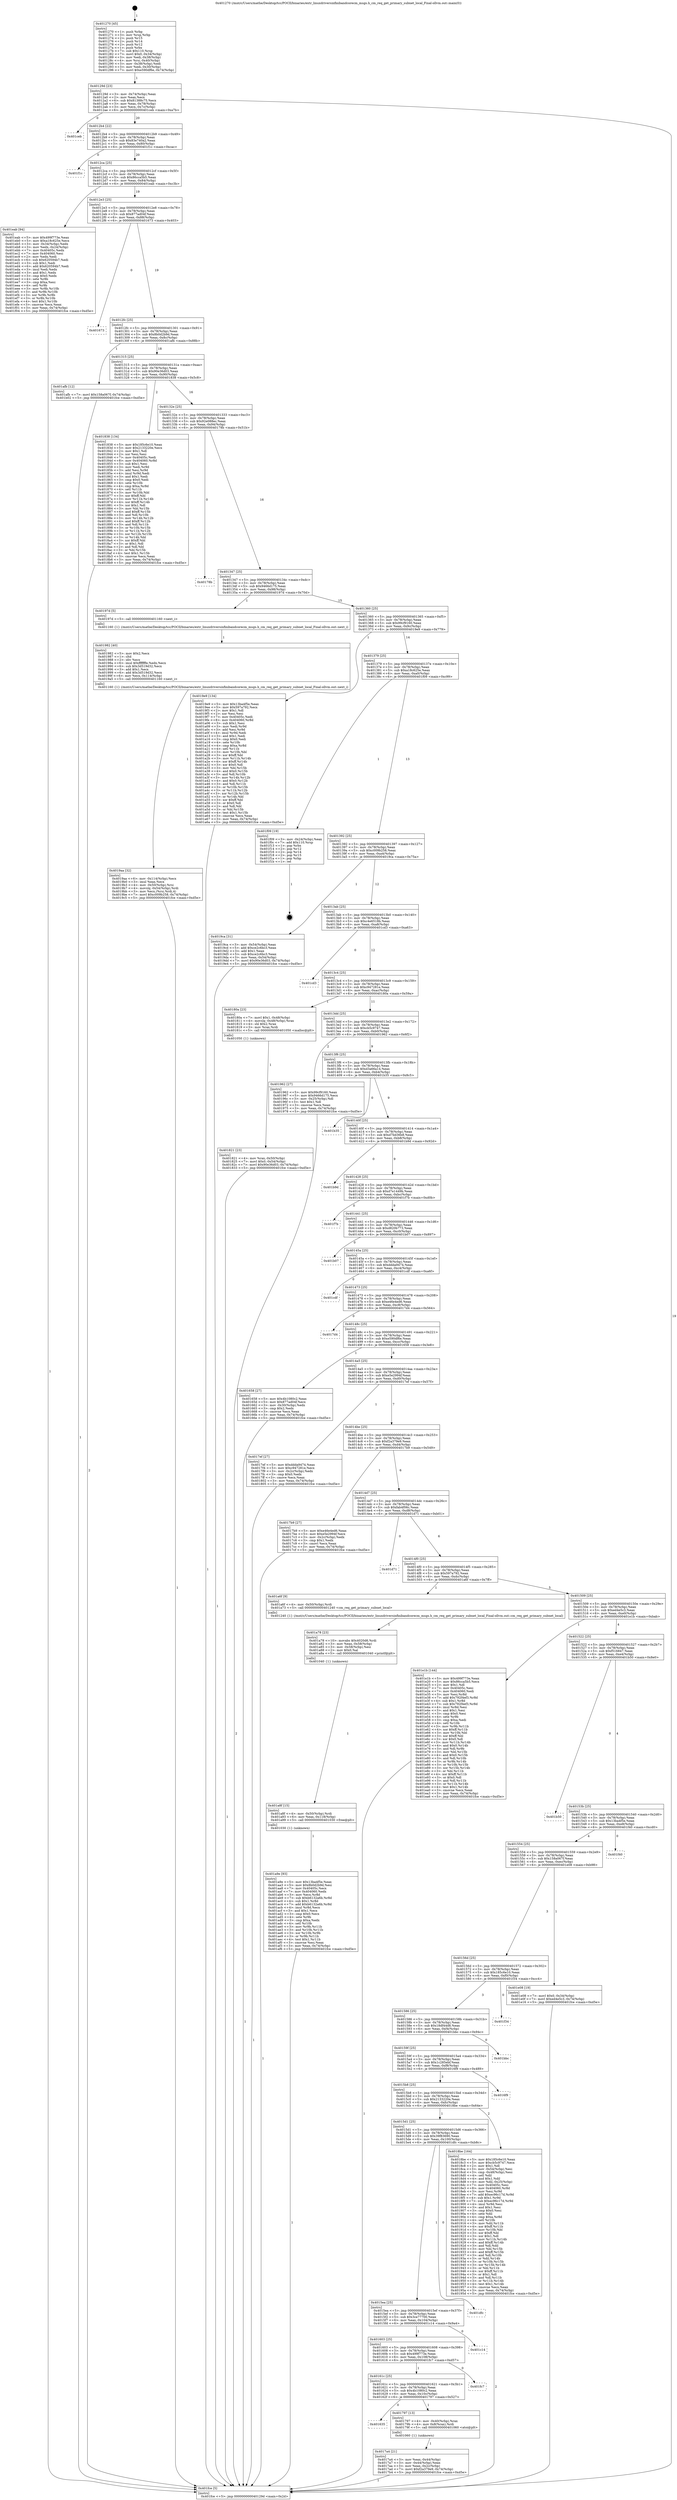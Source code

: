 digraph "0x401270" {
  label = "0x401270 (/mnt/c/Users/mathe/Desktop/tcc/POCII/binaries/extr_linuxdriversinfinibandcorecm_msgs.h_cm_req_get_primary_subnet_local_Final-ollvm.out::main(0))"
  labelloc = "t"
  node[shape=record]

  Entry [label="",width=0.3,height=0.3,shape=circle,fillcolor=black,style=filled]
  "0x40129d" [label="{
     0x40129d [23]\l
     | [instrs]\l
     &nbsp;&nbsp;0x40129d \<+3\>: mov -0x74(%rbp),%eax\l
     &nbsp;&nbsp;0x4012a0 \<+2\>: mov %eax,%ecx\l
     &nbsp;&nbsp;0x4012a2 \<+6\>: sub $0x81388c75,%ecx\l
     &nbsp;&nbsp;0x4012a8 \<+3\>: mov %eax,-0x78(%rbp)\l
     &nbsp;&nbsp;0x4012ab \<+3\>: mov %ecx,-0x7c(%rbp)\l
     &nbsp;&nbsp;0x4012ae \<+6\>: je 0000000000401ceb \<main+0xa7b\>\l
  }"]
  "0x401ceb" [label="{
     0x401ceb\l
  }", style=dashed]
  "0x4012b4" [label="{
     0x4012b4 [22]\l
     | [instrs]\l
     &nbsp;&nbsp;0x4012b4 \<+5\>: jmp 00000000004012b9 \<main+0x49\>\l
     &nbsp;&nbsp;0x4012b9 \<+3\>: mov -0x78(%rbp),%eax\l
     &nbsp;&nbsp;0x4012bc \<+5\>: sub $0x83e740a2,%eax\l
     &nbsp;&nbsp;0x4012c1 \<+3\>: mov %eax,-0x80(%rbp)\l
     &nbsp;&nbsp;0x4012c4 \<+6\>: je 0000000000401f1c \<main+0xcac\>\l
  }"]
  Exit [label="",width=0.3,height=0.3,shape=circle,fillcolor=black,style=filled,peripheries=2]
  "0x401f1c" [label="{
     0x401f1c\l
  }", style=dashed]
  "0x4012ca" [label="{
     0x4012ca [25]\l
     | [instrs]\l
     &nbsp;&nbsp;0x4012ca \<+5\>: jmp 00000000004012cf \<main+0x5f\>\l
     &nbsp;&nbsp;0x4012cf \<+3\>: mov -0x78(%rbp),%eax\l
     &nbsp;&nbsp;0x4012d2 \<+5\>: sub $0x86cca5b5,%eax\l
     &nbsp;&nbsp;0x4012d7 \<+6\>: mov %eax,-0x84(%rbp)\l
     &nbsp;&nbsp;0x4012dd \<+6\>: je 0000000000401eab \<main+0xc3b\>\l
  }"]
  "0x401a9e" [label="{
     0x401a9e [93]\l
     | [instrs]\l
     &nbsp;&nbsp;0x401a9e \<+5\>: mov $0x13ba4f5e,%eax\l
     &nbsp;&nbsp;0x401aa3 \<+5\>: mov $0x8b0d2b9d,%esi\l
     &nbsp;&nbsp;0x401aa8 \<+7\>: mov 0x40405c,%ecx\l
     &nbsp;&nbsp;0x401aaf \<+7\>: mov 0x404060,%edx\l
     &nbsp;&nbsp;0x401ab6 \<+3\>: mov %ecx,%r8d\l
     &nbsp;&nbsp;0x401ab9 \<+7\>: sub $0xb6132a6b,%r8d\l
     &nbsp;&nbsp;0x401ac0 \<+4\>: sub $0x1,%r8d\l
     &nbsp;&nbsp;0x401ac4 \<+7\>: add $0xb6132a6b,%r8d\l
     &nbsp;&nbsp;0x401acb \<+4\>: imul %r8d,%ecx\l
     &nbsp;&nbsp;0x401acf \<+3\>: and $0x1,%ecx\l
     &nbsp;&nbsp;0x401ad2 \<+3\>: cmp $0x0,%ecx\l
     &nbsp;&nbsp;0x401ad5 \<+4\>: sete %r9b\l
     &nbsp;&nbsp;0x401ad9 \<+3\>: cmp $0xa,%edx\l
     &nbsp;&nbsp;0x401adc \<+4\>: setl %r10b\l
     &nbsp;&nbsp;0x401ae0 \<+3\>: mov %r9b,%r11b\l
     &nbsp;&nbsp;0x401ae3 \<+3\>: and %r10b,%r11b\l
     &nbsp;&nbsp;0x401ae6 \<+3\>: xor %r10b,%r9b\l
     &nbsp;&nbsp;0x401ae9 \<+3\>: or %r9b,%r11b\l
     &nbsp;&nbsp;0x401aec \<+4\>: test $0x1,%r11b\l
     &nbsp;&nbsp;0x401af0 \<+3\>: cmovne %esi,%eax\l
     &nbsp;&nbsp;0x401af3 \<+3\>: mov %eax,-0x74(%rbp)\l
     &nbsp;&nbsp;0x401af6 \<+5\>: jmp 0000000000401fce \<main+0xd5e\>\l
  }"]
  "0x401eab" [label="{
     0x401eab [94]\l
     | [instrs]\l
     &nbsp;&nbsp;0x401eab \<+5\>: mov $0x499f773e,%eax\l
     &nbsp;&nbsp;0x401eb0 \<+5\>: mov $0xa18c625e,%ecx\l
     &nbsp;&nbsp;0x401eb5 \<+3\>: mov -0x34(%rbp),%edx\l
     &nbsp;&nbsp;0x401eb8 \<+3\>: mov %edx,-0x24(%rbp)\l
     &nbsp;&nbsp;0x401ebb \<+7\>: mov 0x40405c,%edx\l
     &nbsp;&nbsp;0x401ec2 \<+7\>: mov 0x404060,%esi\l
     &nbsp;&nbsp;0x401ec9 \<+2\>: mov %edx,%edi\l
     &nbsp;&nbsp;0x401ecb \<+6\>: sub $0x620594b7,%edi\l
     &nbsp;&nbsp;0x401ed1 \<+3\>: sub $0x1,%edi\l
     &nbsp;&nbsp;0x401ed4 \<+6\>: add $0x620594b7,%edi\l
     &nbsp;&nbsp;0x401eda \<+3\>: imul %edi,%edx\l
     &nbsp;&nbsp;0x401edd \<+3\>: and $0x1,%edx\l
     &nbsp;&nbsp;0x401ee0 \<+3\>: cmp $0x0,%edx\l
     &nbsp;&nbsp;0x401ee3 \<+4\>: sete %r8b\l
     &nbsp;&nbsp;0x401ee7 \<+3\>: cmp $0xa,%esi\l
     &nbsp;&nbsp;0x401eea \<+4\>: setl %r9b\l
     &nbsp;&nbsp;0x401eee \<+3\>: mov %r8b,%r10b\l
     &nbsp;&nbsp;0x401ef1 \<+3\>: and %r9b,%r10b\l
     &nbsp;&nbsp;0x401ef4 \<+3\>: xor %r9b,%r8b\l
     &nbsp;&nbsp;0x401ef7 \<+3\>: or %r8b,%r10b\l
     &nbsp;&nbsp;0x401efa \<+4\>: test $0x1,%r10b\l
     &nbsp;&nbsp;0x401efe \<+3\>: cmovne %ecx,%eax\l
     &nbsp;&nbsp;0x401f01 \<+3\>: mov %eax,-0x74(%rbp)\l
     &nbsp;&nbsp;0x401f04 \<+5\>: jmp 0000000000401fce \<main+0xd5e\>\l
  }"]
  "0x4012e3" [label="{
     0x4012e3 [25]\l
     | [instrs]\l
     &nbsp;&nbsp;0x4012e3 \<+5\>: jmp 00000000004012e8 \<main+0x78\>\l
     &nbsp;&nbsp;0x4012e8 \<+3\>: mov -0x78(%rbp),%eax\l
     &nbsp;&nbsp;0x4012eb \<+5\>: sub $0x877ad04f,%eax\l
     &nbsp;&nbsp;0x4012f0 \<+6\>: mov %eax,-0x88(%rbp)\l
     &nbsp;&nbsp;0x4012f6 \<+6\>: je 0000000000401673 \<main+0x403\>\l
  }"]
  "0x401a8f" [label="{
     0x401a8f [15]\l
     | [instrs]\l
     &nbsp;&nbsp;0x401a8f \<+4\>: mov -0x50(%rbp),%rdi\l
     &nbsp;&nbsp;0x401a93 \<+6\>: mov %eax,-0x118(%rbp)\l
     &nbsp;&nbsp;0x401a99 \<+5\>: call 0000000000401030 \<free@plt\>\l
     | [calls]\l
     &nbsp;&nbsp;0x401030 \{1\} (unknown)\l
  }"]
  "0x401673" [label="{
     0x401673\l
  }", style=dashed]
  "0x4012fc" [label="{
     0x4012fc [25]\l
     | [instrs]\l
     &nbsp;&nbsp;0x4012fc \<+5\>: jmp 0000000000401301 \<main+0x91\>\l
     &nbsp;&nbsp;0x401301 \<+3\>: mov -0x78(%rbp),%eax\l
     &nbsp;&nbsp;0x401304 \<+5\>: sub $0x8b0d2b9d,%eax\l
     &nbsp;&nbsp;0x401309 \<+6\>: mov %eax,-0x8c(%rbp)\l
     &nbsp;&nbsp;0x40130f \<+6\>: je 0000000000401afb \<main+0x88b\>\l
  }"]
  "0x401a78" [label="{
     0x401a78 [23]\l
     | [instrs]\l
     &nbsp;&nbsp;0x401a78 \<+10\>: movabs $0x4020d6,%rdi\l
     &nbsp;&nbsp;0x401a82 \<+3\>: mov %eax,-0x58(%rbp)\l
     &nbsp;&nbsp;0x401a85 \<+3\>: mov -0x58(%rbp),%esi\l
     &nbsp;&nbsp;0x401a88 \<+2\>: mov $0x0,%al\l
     &nbsp;&nbsp;0x401a8a \<+5\>: call 0000000000401040 \<printf@plt\>\l
     | [calls]\l
     &nbsp;&nbsp;0x401040 \{1\} (unknown)\l
  }"]
  "0x401afb" [label="{
     0x401afb [12]\l
     | [instrs]\l
     &nbsp;&nbsp;0x401afb \<+7\>: movl $0x158a067f,-0x74(%rbp)\l
     &nbsp;&nbsp;0x401b02 \<+5\>: jmp 0000000000401fce \<main+0xd5e\>\l
  }"]
  "0x401315" [label="{
     0x401315 [25]\l
     | [instrs]\l
     &nbsp;&nbsp;0x401315 \<+5\>: jmp 000000000040131a \<main+0xaa\>\l
     &nbsp;&nbsp;0x40131a \<+3\>: mov -0x78(%rbp),%eax\l
     &nbsp;&nbsp;0x40131d \<+5\>: sub $0x90e36d03,%eax\l
     &nbsp;&nbsp;0x401322 \<+6\>: mov %eax,-0x90(%rbp)\l
     &nbsp;&nbsp;0x401328 \<+6\>: je 0000000000401838 \<main+0x5c8\>\l
  }"]
  "0x4019aa" [label="{
     0x4019aa [32]\l
     | [instrs]\l
     &nbsp;&nbsp;0x4019aa \<+6\>: mov -0x114(%rbp),%ecx\l
     &nbsp;&nbsp;0x4019b0 \<+3\>: imul %eax,%ecx\l
     &nbsp;&nbsp;0x4019b3 \<+4\>: mov -0x50(%rbp),%rsi\l
     &nbsp;&nbsp;0x4019b7 \<+4\>: movslq -0x54(%rbp),%rdi\l
     &nbsp;&nbsp;0x4019bb \<+3\>: mov %ecx,(%rsi,%rdi,4)\l
     &nbsp;&nbsp;0x4019be \<+7\>: movl $0xc009b258,-0x74(%rbp)\l
     &nbsp;&nbsp;0x4019c5 \<+5\>: jmp 0000000000401fce \<main+0xd5e\>\l
  }"]
  "0x401838" [label="{
     0x401838 [134]\l
     | [instrs]\l
     &nbsp;&nbsp;0x401838 \<+5\>: mov $0x185c6e10,%eax\l
     &nbsp;&nbsp;0x40183d \<+5\>: mov $0x2133220e,%ecx\l
     &nbsp;&nbsp;0x401842 \<+2\>: mov $0x1,%dl\l
     &nbsp;&nbsp;0x401844 \<+2\>: xor %esi,%esi\l
     &nbsp;&nbsp;0x401846 \<+7\>: mov 0x40405c,%edi\l
     &nbsp;&nbsp;0x40184d \<+8\>: mov 0x404060,%r8d\l
     &nbsp;&nbsp;0x401855 \<+3\>: sub $0x1,%esi\l
     &nbsp;&nbsp;0x401858 \<+3\>: mov %edi,%r9d\l
     &nbsp;&nbsp;0x40185b \<+3\>: add %esi,%r9d\l
     &nbsp;&nbsp;0x40185e \<+4\>: imul %r9d,%edi\l
     &nbsp;&nbsp;0x401862 \<+3\>: and $0x1,%edi\l
     &nbsp;&nbsp;0x401865 \<+3\>: cmp $0x0,%edi\l
     &nbsp;&nbsp;0x401868 \<+4\>: sete %r10b\l
     &nbsp;&nbsp;0x40186c \<+4\>: cmp $0xa,%r8d\l
     &nbsp;&nbsp;0x401870 \<+4\>: setl %r11b\l
     &nbsp;&nbsp;0x401874 \<+3\>: mov %r10b,%bl\l
     &nbsp;&nbsp;0x401877 \<+3\>: xor $0xff,%bl\l
     &nbsp;&nbsp;0x40187a \<+3\>: mov %r11b,%r14b\l
     &nbsp;&nbsp;0x40187d \<+4\>: xor $0xff,%r14b\l
     &nbsp;&nbsp;0x401881 \<+3\>: xor $0x1,%dl\l
     &nbsp;&nbsp;0x401884 \<+3\>: mov %bl,%r15b\l
     &nbsp;&nbsp;0x401887 \<+4\>: and $0xff,%r15b\l
     &nbsp;&nbsp;0x40188b \<+3\>: and %dl,%r10b\l
     &nbsp;&nbsp;0x40188e \<+3\>: mov %r14b,%r12b\l
     &nbsp;&nbsp;0x401891 \<+4\>: and $0xff,%r12b\l
     &nbsp;&nbsp;0x401895 \<+3\>: and %dl,%r11b\l
     &nbsp;&nbsp;0x401898 \<+3\>: or %r10b,%r15b\l
     &nbsp;&nbsp;0x40189b \<+3\>: or %r11b,%r12b\l
     &nbsp;&nbsp;0x40189e \<+3\>: xor %r12b,%r15b\l
     &nbsp;&nbsp;0x4018a1 \<+3\>: or %r14b,%bl\l
     &nbsp;&nbsp;0x4018a4 \<+3\>: xor $0xff,%bl\l
     &nbsp;&nbsp;0x4018a7 \<+3\>: or $0x1,%dl\l
     &nbsp;&nbsp;0x4018aa \<+2\>: and %dl,%bl\l
     &nbsp;&nbsp;0x4018ac \<+3\>: or %bl,%r15b\l
     &nbsp;&nbsp;0x4018af \<+4\>: test $0x1,%r15b\l
     &nbsp;&nbsp;0x4018b3 \<+3\>: cmovne %ecx,%eax\l
     &nbsp;&nbsp;0x4018b6 \<+3\>: mov %eax,-0x74(%rbp)\l
     &nbsp;&nbsp;0x4018b9 \<+5\>: jmp 0000000000401fce \<main+0xd5e\>\l
  }"]
  "0x40132e" [label="{
     0x40132e [25]\l
     | [instrs]\l
     &nbsp;&nbsp;0x40132e \<+5\>: jmp 0000000000401333 \<main+0xc3\>\l
     &nbsp;&nbsp;0x401333 \<+3\>: mov -0x78(%rbp),%eax\l
     &nbsp;&nbsp;0x401336 \<+5\>: sub $0x92e088ec,%eax\l
     &nbsp;&nbsp;0x40133b \<+6\>: mov %eax,-0x94(%rbp)\l
     &nbsp;&nbsp;0x401341 \<+6\>: je 000000000040178b \<main+0x51b\>\l
  }"]
  "0x401982" [label="{
     0x401982 [40]\l
     | [instrs]\l
     &nbsp;&nbsp;0x401982 \<+5\>: mov $0x2,%ecx\l
     &nbsp;&nbsp;0x401987 \<+1\>: cltd\l
     &nbsp;&nbsp;0x401988 \<+2\>: idiv %ecx\l
     &nbsp;&nbsp;0x40198a \<+6\>: imul $0xfffffffe,%edx,%ecx\l
     &nbsp;&nbsp;0x401990 \<+6\>: sub $0x3d519d32,%ecx\l
     &nbsp;&nbsp;0x401996 \<+3\>: add $0x1,%ecx\l
     &nbsp;&nbsp;0x401999 \<+6\>: add $0x3d519d32,%ecx\l
     &nbsp;&nbsp;0x40199f \<+6\>: mov %ecx,-0x114(%rbp)\l
     &nbsp;&nbsp;0x4019a5 \<+5\>: call 0000000000401160 \<next_i\>\l
     | [calls]\l
     &nbsp;&nbsp;0x401160 \{1\} (/mnt/c/Users/mathe/Desktop/tcc/POCII/binaries/extr_linuxdriversinfinibandcorecm_msgs.h_cm_req_get_primary_subnet_local_Final-ollvm.out::next_i)\l
  }"]
  "0x40178b" [label="{
     0x40178b\l
  }", style=dashed]
  "0x401347" [label="{
     0x401347 [25]\l
     | [instrs]\l
     &nbsp;&nbsp;0x401347 \<+5\>: jmp 000000000040134c \<main+0xdc\>\l
     &nbsp;&nbsp;0x40134c \<+3\>: mov -0x78(%rbp),%eax\l
     &nbsp;&nbsp;0x40134f \<+5\>: sub $0x9466d175,%eax\l
     &nbsp;&nbsp;0x401354 \<+6\>: mov %eax,-0x98(%rbp)\l
     &nbsp;&nbsp;0x40135a \<+6\>: je 000000000040197d \<main+0x70d\>\l
  }"]
  "0x401821" [label="{
     0x401821 [23]\l
     | [instrs]\l
     &nbsp;&nbsp;0x401821 \<+4\>: mov %rax,-0x50(%rbp)\l
     &nbsp;&nbsp;0x401825 \<+7\>: movl $0x0,-0x54(%rbp)\l
     &nbsp;&nbsp;0x40182c \<+7\>: movl $0x90e36d03,-0x74(%rbp)\l
     &nbsp;&nbsp;0x401833 \<+5\>: jmp 0000000000401fce \<main+0xd5e\>\l
  }"]
  "0x40197d" [label="{
     0x40197d [5]\l
     | [instrs]\l
     &nbsp;&nbsp;0x40197d \<+5\>: call 0000000000401160 \<next_i\>\l
     | [calls]\l
     &nbsp;&nbsp;0x401160 \{1\} (/mnt/c/Users/mathe/Desktop/tcc/POCII/binaries/extr_linuxdriversinfinibandcorecm_msgs.h_cm_req_get_primary_subnet_local_Final-ollvm.out::next_i)\l
  }"]
  "0x401360" [label="{
     0x401360 [25]\l
     | [instrs]\l
     &nbsp;&nbsp;0x401360 \<+5\>: jmp 0000000000401365 \<main+0xf5\>\l
     &nbsp;&nbsp;0x401365 \<+3\>: mov -0x78(%rbp),%eax\l
     &nbsp;&nbsp;0x401368 \<+5\>: sub $0x99cf9160,%eax\l
     &nbsp;&nbsp;0x40136d \<+6\>: mov %eax,-0x9c(%rbp)\l
     &nbsp;&nbsp;0x401373 \<+6\>: je 00000000004019e9 \<main+0x779\>\l
  }"]
  "0x4017a4" [label="{
     0x4017a4 [21]\l
     | [instrs]\l
     &nbsp;&nbsp;0x4017a4 \<+3\>: mov %eax,-0x44(%rbp)\l
     &nbsp;&nbsp;0x4017a7 \<+3\>: mov -0x44(%rbp),%eax\l
     &nbsp;&nbsp;0x4017aa \<+3\>: mov %eax,-0x2c(%rbp)\l
     &nbsp;&nbsp;0x4017ad \<+7\>: movl $0xf2a379e9,-0x74(%rbp)\l
     &nbsp;&nbsp;0x4017b4 \<+5\>: jmp 0000000000401fce \<main+0xd5e\>\l
  }"]
  "0x4019e9" [label="{
     0x4019e9 [134]\l
     | [instrs]\l
     &nbsp;&nbsp;0x4019e9 \<+5\>: mov $0x13ba4f5e,%eax\l
     &nbsp;&nbsp;0x4019ee \<+5\>: mov $0x597a792,%ecx\l
     &nbsp;&nbsp;0x4019f3 \<+2\>: mov $0x1,%dl\l
     &nbsp;&nbsp;0x4019f5 \<+2\>: xor %esi,%esi\l
     &nbsp;&nbsp;0x4019f7 \<+7\>: mov 0x40405c,%edi\l
     &nbsp;&nbsp;0x4019fe \<+8\>: mov 0x404060,%r8d\l
     &nbsp;&nbsp;0x401a06 \<+3\>: sub $0x1,%esi\l
     &nbsp;&nbsp;0x401a09 \<+3\>: mov %edi,%r9d\l
     &nbsp;&nbsp;0x401a0c \<+3\>: add %esi,%r9d\l
     &nbsp;&nbsp;0x401a0f \<+4\>: imul %r9d,%edi\l
     &nbsp;&nbsp;0x401a13 \<+3\>: and $0x1,%edi\l
     &nbsp;&nbsp;0x401a16 \<+3\>: cmp $0x0,%edi\l
     &nbsp;&nbsp;0x401a19 \<+4\>: sete %r10b\l
     &nbsp;&nbsp;0x401a1d \<+4\>: cmp $0xa,%r8d\l
     &nbsp;&nbsp;0x401a21 \<+4\>: setl %r11b\l
     &nbsp;&nbsp;0x401a25 \<+3\>: mov %r10b,%bl\l
     &nbsp;&nbsp;0x401a28 \<+3\>: xor $0xff,%bl\l
     &nbsp;&nbsp;0x401a2b \<+3\>: mov %r11b,%r14b\l
     &nbsp;&nbsp;0x401a2e \<+4\>: xor $0xff,%r14b\l
     &nbsp;&nbsp;0x401a32 \<+3\>: xor $0x0,%dl\l
     &nbsp;&nbsp;0x401a35 \<+3\>: mov %bl,%r15b\l
     &nbsp;&nbsp;0x401a38 \<+4\>: and $0x0,%r15b\l
     &nbsp;&nbsp;0x401a3c \<+3\>: and %dl,%r10b\l
     &nbsp;&nbsp;0x401a3f \<+3\>: mov %r14b,%r12b\l
     &nbsp;&nbsp;0x401a42 \<+4\>: and $0x0,%r12b\l
     &nbsp;&nbsp;0x401a46 \<+3\>: and %dl,%r11b\l
     &nbsp;&nbsp;0x401a49 \<+3\>: or %r10b,%r15b\l
     &nbsp;&nbsp;0x401a4c \<+3\>: or %r11b,%r12b\l
     &nbsp;&nbsp;0x401a4f \<+3\>: xor %r12b,%r15b\l
     &nbsp;&nbsp;0x401a52 \<+3\>: or %r14b,%bl\l
     &nbsp;&nbsp;0x401a55 \<+3\>: xor $0xff,%bl\l
     &nbsp;&nbsp;0x401a58 \<+3\>: or $0x0,%dl\l
     &nbsp;&nbsp;0x401a5b \<+2\>: and %dl,%bl\l
     &nbsp;&nbsp;0x401a5d \<+3\>: or %bl,%r15b\l
     &nbsp;&nbsp;0x401a60 \<+4\>: test $0x1,%r15b\l
     &nbsp;&nbsp;0x401a64 \<+3\>: cmovne %ecx,%eax\l
     &nbsp;&nbsp;0x401a67 \<+3\>: mov %eax,-0x74(%rbp)\l
     &nbsp;&nbsp;0x401a6a \<+5\>: jmp 0000000000401fce \<main+0xd5e\>\l
  }"]
  "0x401379" [label="{
     0x401379 [25]\l
     | [instrs]\l
     &nbsp;&nbsp;0x401379 \<+5\>: jmp 000000000040137e \<main+0x10e\>\l
     &nbsp;&nbsp;0x40137e \<+3\>: mov -0x78(%rbp),%eax\l
     &nbsp;&nbsp;0x401381 \<+5\>: sub $0xa18c625e,%eax\l
     &nbsp;&nbsp;0x401386 \<+6\>: mov %eax,-0xa0(%rbp)\l
     &nbsp;&nbsp;0x40138c \<+6\>: je 0000000000401f09 \<main+0xc99\>\l
  }"]
  "0x401635" [label="{
     0x401635\l
  }", style=dashed]
  "0x401f09" [label="{
     0x401f09 [19]\l
     | [instrs]\l
     &nbsp;&nbsp;0x401f09 \<+3\>: mov -0x24(%rbp),%eax\l
     &nbsp;&nbsp;0x401f0c \<+7\>: add $0x110,%rsp\l
     &nbsp;&nbsp;0x401f13 \<+1\>: pop %rbx\l
     &nbsp;&nbsp;0x401f14 \<+2\>: pop %r12\l
     &nbsp;&nbsp;0x401f16 \<+2\>: pop %r14\l
     &nbsp;&nbsp;0x401f18 \<+2\>: pop %r15\l
     &nbsp;&nbsp;0x401f1a \<+1\>: pop %rbp\l
     &nbsp;&nbsp;0x401f1b \<+1\>: ret\l
  }"]
  "0x401392" [label="{
     0x401392 [25]\l
     | [instrs]\l
     &nbsp;&nbsp;0x401392 \<+5\>: jmp 0000000000401397 \<main+0x127\>\l
     &nbsp;&nbsp;0x401397 \<+3\>: mov -0x78(%rbp),%eax\l
     &nbsp;&nbsp;0x40139a \<+5\>: sub $0xc009b258,%eax\l
     &nbsp;&nbsp;0x40139f \<+6\>: mov %eax,-0xa4(%rbp)\l
     &nbsp;&nbsp;0x4013a5 \<+6\>: je 00000000004019ca \<main+0x75a\>\l
  }"]
  "0x401797" [label="{
     0x401797 [13]\l
     | [instrs]\l
     &nbsp;&nbsp;0x401797 \<+4\>: mov -0x40(%rbp),%rax\l
     &nbsp;&nbsp;0x40179b \<+4\>: mov 0x8(%rax),%rdi\l
     &nbsp;&nbsp;0x40179f \<+5\>: call 0000000000401060 \<atoi@plt\>\l
     | [calls]\l
     &nbsp;&nbsp;0x401060 \{1\} (unknown)\l
  }"]
  "0x4019ca" [label="{
     0x4019ca [31]\l
     | [instrs]\l
     &nbsp;&nbsp;0x4019ca \<+3\>: mov -0x54(%rbp),%eax\l
     &nbsp;&nbsp;0x4019cd \<+5\>: add $0xce2c6bc3,%eax\l
     &nbsp;&nbsp;0x4019d2 \<+3\>: add $0x1,%eax\l
     &nbsp;&nbsp;0x4019d5 \<+5\>: sub $0xce2c6bc3,%eax\l
     &nbsp;&nbsp;0x4019da \<+3\>: mov %eax,-0x54(%rbp)\l
     &nbsp;&nbsp;0x4019dd \<+7\>: movl $0x90e36d03,-0x74(%rbp)\l
     &nbsp;&nbsp;0x4019e4 \<+5\>: jmp 0000000000401fce \<main+0xd5e\>\l
  }"]
  "0x4013ab" [label="{
     0x4013ab [25]\l
     | [instrs]\l
     &nbsp;&nbsp;0x4013ab \<+5\>: jmp 00000000004013b0 \<main+0x140\>\l
     &nbsp;&nbsp;0x4013b0 \<+3\>: mov -0x78(%rbp),%eax\l
     &nbsp;&nbsp;0x4013b3 \<+5\>: sub $0xc4e6518b,%eax\l
     &nbsp;&nbsp;0x4013b8 \<+6\>: mov %eax,-0xa8(%rbp)\l
     &nbsp;&nbsp;0x4013be \<+6\>: je 0000000000401cd3 \<main+0xa63\>\l
  }"]
  "0x40161c" [label="{
     0x40161c [25]\l
     | [instrs]\l
     &nbsp;&nbsp;0x40161c \<+5\>: jmp 0000000000401621 \<main+0x3b1\>\l
     &nbsp;&nbsp;0x401621 \<+3\>: mov -0x78(%rbp),%eax\l
     &nbsp;&nbsp;0x401624 \<+5\>: sub $0x4b1080c2,%eax\l
     &nbsp;&nbsp;0x401629 \<+6\>: mov %eax,-0x10c(%rbp)\l
     &nbsp;&nbsp;0x40162f \<+6\>: je 0000000000401797 \<main+0x527\>\l
  }"]
  "0x401cd3" [label="{
     0x401cd3\l
  }", style=dashed]
  "0x4013c4" [label="{
     0x4013c4 [25]\l
     | [instrs]\l
     &nbsp;&nbsp;0x4013c4 \<+5\>: jmp 00000000004013c9 \<main+0x159\>\l
     &nbsp;&nbsp;0x4013c9 \<+3\>: mov -0x78(%rbp),%eax\l
     &nbsp;&nbsp;0x4013cc \<+5\>: sub $0xc947281e,%eax\l
     &nbsp;&nbsp;0x4013d1 \<+6\>: mov %eax,-0xac(%rbp)\l
     &nbsp;&nbsp;0x4013d7 \<+6\>: je 000000000040180a \<main+0x59a\>\l
  }"]
  "0x401fc7" [label="{
     0x401fc7\l
  }", style=dashed]
  "0x40180a" [label="{
     0x40180a [23]\l
     | [instrs]\l
     &nbsp;&nbsp;0x40180a \<+7\>: movl $0x1,-0x48(%rbp)\l
     &nbsp;&nbsp;0x401811 \<+4\>: movslq -0x48(%rbp),%rax\l
     &nbsp;&nbsp;0x401815 \<+4\>: shl $0x2,%rax\l
     &nbsp;&nbsp;0x401819 \<+3\>: mov %rax,%rdi\l
     &nbsp;&nbsp;0x40181c \<+5\>: call 0000000000401050 \<malloc@plt\>\l
     | [calls]\l
     &nbsp;&nbsp;0x401050 \{1\} (unknown)\l
  }"]
  "0x4013dd" [label="{
     0x4013dd [25]\l
     | [instrs]\l
     &nbsp;&nbsp;0x4013dd \<+5\>: jmp 00000000004013e2 \<main+0x172\>\l
     &nbsp;&nbsp;0x4013e2 \<+3\>: mov -0x78(%rbp),%eax\l
     &nbsp;&nbsp;0x4013e5 \<+5\>: sub $0xcb5c9747,%eax\l
     &nbsp;&nbsp;0x4013ea \<+6\>: mov %eax,-0xb0(%rbp)\l
     &nbsp;&nbsp;0x4013f0 \<+6\>: je 0000000000401962 \<main+0x6f2\>\l
  }"]
  "0x401603" [label="{
     0x401603 [25]\l
     | [instrs]\l
     &nbsp;&nbsp;0x401603 \<+5\>: jmp 0000000000401608 \<main+0x398\>\l
     &nbsp;&nbsp;0x401608 \<+3\>: mov -0x78(%rbp),%eax\l
     &nbsp;&nbsp;0x40160b \<+5\>: sub $0x499f773e,%eax\l
     &nbsp;&nbsp;0x401610 \<+6\>: mov %eax,-0x108(%rbp)\l
     &nbsp;&nbsp;0x401616 \<+6\>: je 0000000000401fc7 \<main+0xd57\>\l
  }"]
  "0x401962" [label="{
     0x401962 [27]\l
     | [instrs]\l
     &nbsp;&nbsp;0x401962 \<+5\>: mov $0x99cf9160,%eax\l
     &nbsp;&nbsp;0x401967 \<+5\>: mov $0x9466d175,%ecx\l
     &nbsp;&nbsp;0x40196c \<+3\>: mov -0x25(%rbp),%dl\l
     &nbsp;&nbsp;0x40196f \<+3\>: test $0x1,%dl\l
     &nbsp;&nbsp;0x401972 \<+3\>: cmovne %ecx,%eax\l
     &nbsp;&nbsp;0x401975 \<+3\>: mov %eax,-0x74(%rbp)\l
     &nbsp;&nbsp;0x401978 \<+5\>: jmp 0000000000401fce \<main+0xd5e\>\l
  }"]
  "0x4013f6" [label="{
     0x4013f6 [25]\l
     | [instrs]\l
     &nbsp;&nbsp;0x4013f6 \<+5\>: jmp 00000000004013fb \<main+0x18b\>\l
     &nbsp;&nbsp;0x4013fb \<+3\>: mov -0x78(%rbp),%eax\l
     &nbsp;&nbsp;0x4013fe \<+5\>: sub $0xd3a66a14,%eax\l
     &nbsp;&nbsp;0x401403 \<+6\>: mov %eax,-0xb4(%rbp)\l
     &nbsp;&nbsp;0x401409 \<+6\>: je 0000000000401b35 \<main+0x8c5\>\l
  }"]
  "0x401c14" [label="{
     0x401c14\l
  }", style=dashed]
  "0x401b35" [label="{
     0x401b35\l
  }", style=dashed]
  "0x40140f" [label="{
     0x40140f [25]\l
     | [instrs]\l
     &nbsp;&nbsp;0x40140f \<+5\>: jmp 0000000000401414 \<main+0x1a4\>\l
     &nbsp;&nbsp;0x401414 \<+3\>: mov -0x78(%rbp),%eax\l
     &nbsp;&nbsp;0x401417 \<+5\>: sub $0xd7bd36b8,%eax\l
     &nbsp;&nbsp;0x40141c \<+6\>: mov %eax,-0xb8(%rbp)\l
     &nbsp;&nbsp;0x401422 \<+6\>: je 0000000000401b9d \<main+0x92d\>\l
  }"]
  "0x4015ea" [label="{
     0x4015ea [25]\l
     | [instrs]\l
     &nbsp;&nbsp;0x4015ea \<+5\>: jmp 00000000004015ef \<main+0x37f\>\l
     &nbsp;&nbsp;0x4015ef \<+3\>: mov -0x78(%rbp),%eax\l
     &nbsp;&nbsp;0x4015f2 \<+5\>: sub $0x3ce77700,%eax\l
     &nbsp;&nbsp;0x4015f7 \<+6\>: mov %eax,-0x104(%rbp)\l
     &nbsp;&nbsp;0x4015fd \<+6\>: je 0000000000401c14 \<main+0x9a4\>\l
  }"]
  "0x401b9d" [label="{
     0x401b9d\l
  }", style=dashed]
  "0x401428" [label="{
     0x401428 [25]\l
     | [instrs]\l
     &nbsp;&nbsp;0x401428 \<+5\>: jmp 000000000040142d \<main+0x1bd\>\l
     &nbsp;&nbsp;0x40142d \<+3\>: mov -0x78(%rbp),%eax\l
     &nbsp;&nbsp;0x401430 \<+5\>: sub $0xd7e1449b,%eax\l
     &nbsp;&nbsp;0x401435 \<+6\>: mov %eax,-0xbc(%rbp)\l
     &nbsp;&nbsp;0x40143b \<+6\>: je 0000000000401f7b \<main+0xd0b\>\l
  }"]
  "0x401dfc" [label="{
     0x401dfc\l
  }", style=dashed]
  "0x401f7b" [label="{
     0x401f7b\l
  }", style=dashed]
  "0x401441" [label="{
     0x401441 [25]\l
     | [instrs]\l
     &nbsp;&nbsp;0x401441 \<+5\>: jmp 0000000000401446 \<main+0x1d6\>\l
     &nbsp;&nbsp;0x401446 \<+3\>: mov -0x78(%rbp),%eax\l
     &nbsp;&nbsp;0x401449 \<+5\>: sub $0xd820b773,%eax\l
     &nbsp;&nbsp;0x40144e \<+6\>: mov %eax,-0xc0(%rbp)\l
     &nbsp;&nbsp;0x401454 \<+6\>: je 0000000000401b07 \<main+0x897\>\l
  }"]
  "0x4015d1" [label="{
     0x4015d1 [25]\l
     | [instrs]\l
     &nbsp;&nbsp;0x4015d1 \<+5\>: jmp 00000000004015d6 \<main+0x366\>\l
     &nbsp;&nbsp;0x4015d6 \<+3\>: mov -0x78(%rbp),%eax\l
     &nbsp;&nbsp;0x4015d9 \<+5\>: sub $0x39f83690,%eax\l
     &nbsp;&nbsp;0x4015de \<+6\>: mov %eax,-0x100(%rbp)\l
     &nbsp;&nbsp;0x4015e4 \<+6\>: je 0000000000401dfc \<main+0xb8c\>\l
  }"]
  "0x401b07" [label="{
     0x401b07\l
  }", style=dashed]
  "0x40145a" [label="{
     0x40145a [25]\l
     | [instrs]\l
     &nbsp;&nbsp;0x40145a \<+5\>: jmp 000000000040145f \<main+0x1ef\>\l
     &nbsp;&nbsp;0x40145f \<+3\>: mov -0x78(%rbp),%eax\l
     &nbsp;&nbsp;0x401462 \<+5\>: sub $0xddda9474,%eax\l
     &nbsp;&nbsp;0x401467 \<+6\>: mov %eax,-0xc4(%rbp)\l
     &nbsp;&nbsp;0x40146d \<+6\>: je 0000000000401cdf \<main+0xa6f\>\l
  }"]
  "0x4018be" [label="{
     0x4018be [164]\l
     | [instrs]\l
     &nbsp;&nbsp;0x4018be \<+5\>: mov $0x185c6e10,%eax\l
     &nbsp;&nbsp;0x4018c3 \<+5\>: mov $0xcb5c9747,%ecx\l
     &nbsp;&nbsp;0x4018c8 \<+2\>: mov $0x1,%dl\l
     &nbsp;&nbsp;0x4018ca \<+3\>: mov -0x54(%rbp),%esi\l
     &nbsp;&nbsp;0x4018cd \<+3\>: cmp -0x48(%rbp),%esi\l
     &nbsp;&nbsp;0x4018d0 \<+4\>: setl %dil\l
     &nbsp;&nbsp;0x4018d4 \<+4\>: and $0x1,%dil\l
     &nbsp;&nbsp;0x4018d8 \<+4\>: mov %dil,-0x25(%rbp)\l
     &nbsp;&nbsp;0x4018dc \<+7\>: mov 0x40405c,%esi\l
     &nbsp;&nbsp;0x4018e3 \<+8\>: mov 0x404060,%r8d\l
     &nbsp;&nbsp;0x4018eb \<+3\>: mov %esi,%r9d\l
     &nbsp;&nbsp;0x4018ee \<+7\>: add $0xec96c17d,%r9d\l
     &nbsp;&nbsp;0x4018f5 \<+4\>: sub $0x1,%r9d\l
     &nbsp;&nbsp;0x4018f9 \<+7\>: sub $0xec96c17d,%r9d\l
     &nbsp;&nbsp;0x401900 \<+4\>: imul %r9d,%esi\l
     &nbsp;&nbsp;0x401904 \<+3\>: and $0x1,%esi\l
     &nbsp;&nbsp;0x401907 \<+3\>: cmp $0x0,%esi\l
     &nbsp;&nbsp;0x40190a \<+4\>: sete %dil\l
     &nbsp;&nbsp;0x40190e \<+4\>: cmp $0xa,%r8d\l
     &nbsp;&nbsp;0x401912 \<+4\>: setl %r10b\l
     &nbsp;&nbsp;0x401916 \<+3\>: mov %dil,%r11b\l
     &nbsp;&nbsp;0x401919 \<+4\>: xor $0xff,%r11b\l
     &nbsp;&nbsp;0x40191d \<+3\>: mov %r10b,%bl\l
     &nbsp;&nbsp;0x401920 \<+3\>: xor $0xff,%bl\l
     &nbsp;&nbsp;0x401923 \<+3\>: xor $0x1,%dl\l
     &nbsp;&nbsp;0x401926 \<+3\>: mov %r11b,%r14b\l
     &nbsp;&nbsp;0x401929 \<+4\>: and $0xff,%r14b\l
     &nbsp;&nbsp;0x40192d \<+3\>: and %dl,%dil\l
     &nbsp;&nbsp;0x401930 \<+3\>: mov %bl,%r15b\l
     &nbsp;&nbsp;0x401933 \<+4\>: and $0xff,%r15b\l
     &nbsp;&nbsp;0x401937 \<+3\>: and %dl,%r10b\l
     &nbsp;&nbsp;0x40193a \<+3\>: or %dil,%r14b\l
     &nbsp;&nbsp;0x40193d \<+3\>: or %r10b,%r15b\l
     &nbsp;&nbsp;0x401940 \<+3\>: xor %r15b,%r14b\l
     &nbsp;&nbsp;0x401943 \<+3\>: or %bl,%r11b\l
     &nbsp;&nbsp;0x401946 \<+4\>: xor $0xff,%r11b\l
     &nbsp;&nbsp;0x40194a \<+3\>: or $0x1,%dl\l
     &nbsp;&nbsp;0x40194d \<+3\>: and %dl,%r11b\l
     &nbsp;&nbsp;0x401950 \<+3\>: or %r11b,%r14b\l
     &nbsp;&nbsp;0x401953 \<+4\>: test $0x1,%r14b\l
     &nbsp;&nbsp;0x401957 \<+3\>: cmovne %ecx,%eax\l
     &nbsp;&nbsp;0x40195a \<+3\>: mov %eax,-0x74(%rbp)\l
     &nbsp;&nbsp;0x40195d \<+5\>: jmp 0000000000401fce \<main+0xd5e\>\l
  }"]
  "0x401cdf" [label="{
     0x401cdf\l
  }", style=dashed]
  "0x401473" [label="{
     0x401473 [25]\l
     | [instrs]\l
     &nbsp;&nbsp;0x401473 \<+5\>: jmp 0000000000401478 \<main+0x208\>\l
     &nbsp;&nbsp;0x401478 \<+3\>: mov -0x78(%rbp),%eax\l
     &nbsp;&nbsp;0x40147b \<+5\>: sub $0xe46e4ed6,%eax\l
     &nbsp;&nbsp;0x401480 \<+6\>: mov %eax,-0xc8(%rbp)\l
     &nbsp;&nbsp;0x401486 \<+6\>: je 00000000004017d4 \<main+0x564\>\l
  }"]
  "0x4015b8" [label="{
     0x4015b8 [25]\l
     | [instrs]\l
     &nbsp;&nbsp;0x4015b8 \<+5\>: jmp 00000000004015bd \<main+0x34d\>\l
     &nbsp;&nbsp;0x4015bd \<+3\>: mov -0x78(%rbp),%eax\l
     &nbsp;&nbsp;0x4015c0 \<+5\>: sub $0x2133220e,%eax\l
     &nbsp;&nbsp;0x4015c5 \<+6\>: mov %eax,-0xfc(%rbp)\l
     &nbsp;&nbsp;0x4015cb \<+6\>: je 00000000004018be \<main+0x64e\>\l
  }"]
  "0x4017d4" [label="{
     0x4017d4\l
  }", style=dashed]
  "0x40148c" [label="{
     0x40148c [25]\l
     | [instrs]\l
     &nbsp;&nbsp;0x40148c \<+5\>: jmp 0000000000401491 \<main+0x221\>\l
     &nbsp;&nbsp;0x401491 \<+3\>: mov -0x78(%rbp),%eax\l
     &nbsp;&nbsp;0x401494 \<+5\>: sub $0xe590df6e,%eax\l
     &nbsp;&nbsp;0x401499 \<+6\>: mov %eax,-0xcc(%rbp)\l
     &nbsp;&nbsp;0x40149f \<+6\>: je 0000000000401658 \<main+0x3e8\>\l
  }"]
  "0x4016f9" [label="{
     0x4016f9\l
  }", style=dashed]
  "0x401658" [label="{
     0x401658 [27]\l
     | [instrs]\l
     &nbsp;&nbsp;0x401658 \<+5\>: mov $0x4b1080c2,%eax\l
     &nbsp;&nbsp;0x40165d \<+5\>: mov $0x877ad04f,%ecx\l
     &nbsp;&nbsp;0x401662 \<+3\>: mov -0x30(%rbp),%edx\l
     &nbsp;&nbsp;0x401665 \<+3\>: cmp $0x2,%edx\l
     &nbsp;&nbsp;0x401668 \<+3\>: cmovne %ecx,%eax\l
     &nbsp;&nbsp;0x40166b \<+3\>: mov %eax,-0x74(%rbp)\l
     &nbsp;&nbsp;0x40166e \<+5\>: jmp 0000000000401fce \<main+0xd5e\>\l
  }"]
  "0x4014a5" [label="{
     0x4014a5 [25]\l
     | [instrs]\l
     &nbsp;&nbsp;0x4014a5 \<+5\>: jmp 00000000004014aa \<main+0x23a\>\l
     &nbsp;&nbsp;0x4014aa \<+3\>: mov -0x78(%rbp),%eax\l
     &nbsp;&nbsp;0x4014ad \<+5\>: sub $0xe5e2994f,%eax\l
     &nbsp;&nbsp;0x4014b2 \<+6\>: mov %eax,-0xd0(%rbp)\l
     &nbsp;&nbsp;0x4014b8 \<+6\>: je 00000000004017ef \<main+0x57f\>\l
  }"]
  "0x401fce" [label="{
     0x401fce [5]\l
     | [instrs]\l
     &nbsp;&nbsp;0x401fce \<+5\>: jmp 000000000040129d \<main+0x2d\>\l
  }"]
  "0x401270" [label="{
     0x401270 [45]\l
     | [instrs]\l
     &nbsp;&nbsp;0x401270 \<+1\>: push %rbp\l
     &nbsp;&nbsp;0x401271 \<+3\>: mov %rsp,%rbp\l
     &nbsp;&nbsp;0x401274 \<+2\>: push %r15\l
     &nbsp;&nbsp;0x401276 \<+2\>: push %r14\l
     &nbsp;&nbsp;0x401278 \<+2\>: push %r12\l
     &nbsp;&nbsp;0x40127a \<+1\>: push %rbx\l
     &nbsp;&nbsp;0x40127b \<+7\>: sub $0x110,%rsp\l
     &nbsp;&nbsp;0x401282 \<+7\>: movl $0x0,-0x34(%rbp)\l
     &nbsp;&nbsp;0x401289 \<+3\>: mov %edi,-0x38(%rbp)\l
     &nbsp;&nbsp;0x40128c \<+4\>: mov %rsi,-0x40(%rbp)\l
     &nbsp;&nbsp;0x401290 \<+3\>: mov -0x38(%rbp),%edi\l
     &nbsp;&nbsp;0x401293 \<+3\>: mov %edi,-0x30(%rbp)\l
     &nbsp;&nbsp;0x401296 \<+7\>: movl $0xe590df6e,-0x74(%rbp)\l
  }"]
  "0x40159f" [label="{
     0x40159f [25]\l
     | [instrs]\l
     &nbsp;&nbsp;0x40159f \<+5\>: jmp 00000000004015a4 \<main+0x334\>\l
     &nbsp;&nbsp;0x4015a4 \<+3\>: mov -0x78(%rbp),%eax\l
     &nbsp;&nbsp;0x4015a7 \<+5\>: sub $0x1c285ebf,%eax\l
     &nbsp;&nbsp;0x4015ac \<+6\>: mov %eax,-0xf8(%rbp)\l
     &nbsp;&nbsp;0x4015b2 \<+6\>: je 00000000004016f9 \<main+0x489\>\l
  }"]
  "0x4017ef" [label="{
     0x4017ef [27]\l
     | [instrs]\l
     &nbsp;&nbsp;0x4017ef \<+5\>: mov $0xddda9474,%eax\l
     &nbsp;&nbsp;0x4017f4 \<+5\>: mov $0xc947281e,%ecx\l
     &nbsp;&nbsp;0x4017f9 \<+3\>: mov -0x2c(%rbp),%edx\l
     &nbsp;&nbsp;0x4017fc \<+3\>: cmp $0x0,%edx\l
     &nbsp;&nbsp;0x4017ff \<+3\>: cmove %ecx,%eax\l
     &nbsp;&nbsp;0x401802 \<+3\>: mov %eax,-0x74(%rbp)\l
     &nbsp;&nbsp;0x401805 \<+5\>: jmp 0000000000401fce \<main+0xd5e\>\l
  }"]
  "0x4014be" [label="{
     0x4014be [25]\l
     | [instrs]\l
     &nbsp;&nbsp;0x4014be \<+5\>: jmp 00000000004014c3 \<main+0x253\>\l
     &nbsp;&nbsp;0x4014c3 \<+3\>: mov -0x78(%rbp),%eax\l
     &nbsp;&nbsp;0x4014c6 \<+5\>: sub $0xf2a379e9,%eax\l
     &nbsp;&nbsp;0x4014cb \<+6\>: mov %eax,-0xd4(%rbp)\l
     &nbsp;&nbsp;0x4014d1 \<+6\>: je 00000000004017b9 \<main+0x549\>\l
  }"]
  "0x401bbc" [label="{
     0x401bbc\l
  }", style=dashed]
  "0x4017b9" [label="{
     0x4017b9 [27]\l
     | [instrs]\l
     &nbsp;&nbsp;0x4017b9 \<+5\>: mov $0xe46e4ed6,%eax\l
     &nbsp;&nbsp;0x4017be \<+5\>: mov $0xe5e2994f,%ecx\l
     &nbsp;&nbsp;0x4017c3 \<+3\>: mov -0x2c(%rbp),%edx\l
     &nbsp;&nbsp;0x4017c6 \<+3\>: cmp $0x1,%edx\l
     &nbsp;&nbsp;0x4017c9 \<+3\>: cmovl %ecx,%eax\l
     &nbsp;&nbsp;0x4017cc \<+3\>: mov %eax,-0x74(%rbp)\l
     &nbsp;&nbsp;0x4017cf \<+5\>: jmp 0000000000401fce \<main+0xd5e\>\l
  }"]
  "0x4014d7" [label="{
     0x4014d7 [25]\l
     | [instrs]\l
     &nbsp;&nbsp;0x4014d7 \<+5\>: jmp 00000000004014dc \<main+0x26c\>\l
     &nbsp;&nbsp;0x4014dc \<+3\>: mov -0x78(%rbp),%eax\l
     &nbsp;&nbsp;0x4014df \<+5\>: sub $0xfab4f06c,%eax\l
     &nbsp;&nbsp;0x4014e4 \<+6\>: mov %eax,-0xd8(%rbp)\l
     &nbsp;&nbsp;0x4014ea \<+6\>: je 0000000000401d71 \<main+0xb01\>\l
  }"]
  "0x401586" [label="{
     0x401586 [25]\l
     | [instrs]\l
     &nbsp;&nbsp;0x401586 \<+5\>: jmp 000000000040158b \<main+0x31b\>\l
     &nbsp;&nbsp;0x40158b \<+3\>: mov -0x78(%rbp),%eax\l
     &nbsp;&nbsp;0x40158e \<+5\>: sub $0x18df44d8,%eax\l
     &nbsp;&nbsp;0x401593 \<+6\>: mov %eax,-0xf4(%rbp)\l
     &nbsp;&nbsp;0x401599 \<+6\>: je 0000000000401bbc \<main+0x94c\>\l
  }"]
  "0x401d71" [label="{
     0x401d71\l
  }", style=dashed]
  "0x4014f0" [label="{
     0x4014f0 [25]\l
     | [instrs]\l
     &nbsp;&nbsp;0x4014f0 \<+5\>: jmp 00000000004014f5 \<main+0x285\>\l
     &nbsp;&nbsp;0x4014f5 \<+3\>: mov -0x78(%rbp),%eax\l
     &nbsp;&nbsp;0x4014f8 \<+5\>: sub $0x597a792,%eax\l
     &nbsp;&nbsp;0x4014fd \<+6\>: mov %eax,-0xdc(%rbp)\l
     &nbsp;&nbsp;0x401503 \<+6\>: je 0000000000401a6f \<main+0x7ff\>\l
  }"]
  "0x401f34" [label="{
     0x401f34\l
  }", style=dashed]
  "0x401a6f" [label="{
     0x401a6f [9]\l
     | [instrs]\l
     &nbsp;&nbsp;0x401a6f \<+4\>: mov -0x50(%rbp),%rdi\l
     &nbsp;&nbsp;0x401a73 \<+5\>: call 0000000000401240 \<cm_req_get_primary_subnet_local\>\l
     | [calls]\l
     &nbsp;&nbsp;0x401240 \{1\} (/mnt/c/Users/mathe/Desktop/tcc/POCII/binaries/extr_linuxdriversinfinibandcorecm_msgs.h_cm_req_get_primary_subnet_local_Final-ollvm.out::cm_req_get_primary_subnet_local)\l
  }"]
  "0x401509" [label="{
     0x401509 [25]\l
     | [instrs]\l
     &nbsp;&nbsp;0x401509 \<+5\>: jmp 000000000040150e \<main+0x29e\>\l
     &nbsp;&nbsp;0x40150e \<+3\>: mov -0x78(%rbp),%eax\l
     &nbsp;&nbsp;0x401511 \<+5\>: sub $0xed4e5c3,%eax\l
     &nbsp;&nbsp;0x401516 \<+6\>: mov %eax,-0xe0(%rbp)\l
     &nbsp;&nbsp;0x40151c \<+6\>: je 0000000000401e1b \<main+0xbab\>\l
  }"]
  "0x40156d" [label="{
     0x40156d [25]\l
     | [instrs]\l
     &nbsp;&nbsp;0x40156d \<+5\>: jmp 0000000000401572 \<main+0x302\>\l
     &nbsp;&nbsp;0x401572 \<+3\>: mov -0x78(%rbp),%eax\l
     &nbsp;&nbsp;0x401575 \<+5\>: sub $0x185c6e10,%eax\l
     &nbsp;&nbsp;0x40157a \<+6\>: mov %eax,-0xf0(%rbp)\l
     &nbsp;&nbsp;0x401580 \<+6\>: je 0000000000401f34 \<main+0xcc4\>\l
  }"]
  "0x401e1b" [label="{
     0x401e1b [144]\l
     | [instrs]\l
     &nbsp;&nbsp;0x401e1b \<+5\>: mov $0x499f773e,%eax\l
     &nbsp;&nbsp;0x401e20 \<+5\>: mov $0x86cca5b5,%ecx\l
     &nbsp;&nbsp;0x401e25 \<+2\>: mov $0x1,%dl\l
     &nbsp;&nbsp;0x401e27 \<+7\>: mov 0x40405c,%esi\l
     &nbsp;&nbsp;0x401e2e \<+7\>: mov 0x404060,%edi\l
     &nbsp;&nbsp;0x401e35 \<+3\>: mov %esi,%r8d\l
     &nbsp;&nbsp;0x401e38 \<+7\>: add $0x792f4ef3,%r8d\l
     &nbsp;&nbsp;0x401e3f \<+4\>: sub $0x1,%r8d\l
     &nbsp;&nbsp;0x401e43 \<+7\>: sub $0x792f4ef3,%r8d\l
     &nbsp;&nbsp;0x401e4a \<+4\>: imul %r8d,%esi\l
     &nbsp;&nbsp;0x401e4e \<+3\>: and $0x1,%esi\l
     &nbsp;&nbsp;0x401e51 \<+3\>: cmp $0x0,%esi\l
     &nbsp;&nbsp;0x401e54 \<+4\>: sete %r9b\l
     &nbsp;&nbsp;0x401e58 \<+3\>: cmp $0xa,%edi\l
     &nbsp;&nbsp;0x401e5b \<+4\>: setl %r10b\l
     &nbsp;&nbsp;0x401e5f \<+3\>: mov %r9b,%r11b\l
     &nbsp;&nbsp;0x401e62 \<+4\>: xor $0xff,%r11b\l
     &nbsp;&nbsp;0x401e66 \<+3\>: mov %r10b,%bl\l
     &nbsp;&nbsp;0x401e69 \<+3\>: xor $0xff,%bl\l
     &nbsp;&nbsp;0x401e6c \<+3\>: xor $0x0,%dl\l
     &nbsp;&nbsp;0x401e6f \<+3\>: mov %r11b,%r14b\l
     &nbsp;&nbsp;0x401e72 \<+4\>: and $0x0,%r14b\l
     &nbsp;&nbsp;0x401e76 \<+3\>: and %dl,%r9b\l
     &nbsp;&nbsp;0x401e79 \<+3\>: mov %bl,%r15b\l
     &nbsp;&nbsp;0x401e7c \<+4\>: and $0x0,%r15b\l
     &nbsp;&nbsp;0x401e80 \<+3\>: and %dl,%r10b\l
     &nbsp;&nbsp;0x401e83 \<+3\>: or %r9b,%r14b\l
     &nbsp;&nbsp;0x401e86 \<+3\>: or %r10b,%r15b\l
     &nbsp;&nbsp;0x401e89 \<+3\>: xor %r15b,%r14b\l
     &nbsp;&nbsp;0x401e8c \<+3\>: or %bl,%r11b\l
     &nbsp;&nbsp;0x401e8f \<+4\>: xor $0xff,%r11b\l
     &nbsp;&nbsp;0x401e93 \<+3\>: or $0x0,%dl\l
     &nbsp;&nbsp;0x401e96 \<+3\>: and %dl,%r11b\l
     &nbsp;&nbsp;0x401e99 \<+3\>: or %r11b,%r14b\l
     &nbsp;&nbsp;0x401e9c \<+4\>: test $0x1,%r14b\l
     &nbsp;&nbsp;0x401ea0 \<+3\>: cmovne %ecx,%eax\l
     &nbsp;&nbsp;0x401ea3 \<+3\>: mov %eax,-0x74(%rbp)\l
     &nbsp;&nbsp;0x401ea6 \<+5\>: jmp 0000000000401fce \<main+0xd5e\>\l
  }"]
  "0x401522" [label="{
     0x401522 [25]\l
     | [instrs]\l
     &nbsp;&nbsp;0x401522 \<+5\>: jmp 0000000000401527 \<main+0x2b7\>\l
     &nbsp;&nbsp;0x401527 \<+3\>: mov -0x78(%rbp),%eax\l
     &nbsp;&nbsp;0x40152a \<+5\>: sub $0xf516847,%eax\l
     &nbsp;&nbsp;0x40152f \<+6\>: mov %eax,-0xe4(%rbp)\l
     &nbsp;&nbsp;0x401535 \<+6\>: je 0000000000401b50 \<main+0x8e0\>\l
  }"]
  "0x401e08" [label="{
     0x401e08 [19]\l
     | [instrs]\l
     &nbsp;&nbsp;0x401e08 \<+7\>: movl $0x0,-0x34(%rbp)\l
     &nbsp;&nbsp;0x401e0f \<+7\>: movl $0xed4e5c3,-0x74(%rbp)\l
     &nbsp;&nbsp;0x401e16 \<+5\>: jmp 0000000000401fce \<main+0xd5e\>\l
  }"]
  "0x401b50" [label="{
     0x401b50\l
  }", style=dashed]
  "0x40153b" [label="{
     0x40153b [25]\l
     | [instrs]\l
     &nbsp;&nbsp;0x40153b \<+5\>: jmp 0000000000401540 \<main+0x2d0\>\l
     &nbsp;&nbsp;0x401540 \<+3\>: mov -0x78(%rbp),%eax\l
     &nbsp;&nbsp;0x401543 \<+5\>: sub $0x13ba4f5e,%eax\l
     &nbsp;&nbsp;0x401548 \<+6\>: mov %eax,-0xe8(%rbp)\l
     &nbsp;&nbsp;0x40154e \<+6\>: je 0000000000401f40 \<main+0xcd0\>\l
  }"]
  "0x401554" [label="{
     0x401554 [25]\l
     | [instrs]\l
     &nbsp;&nbsp;0x401554 \<+5\>: jmp 0000000000401559 \<main+0x2e9\>\l
     &nbsp;&nbsp;0x401559 \<+3\>: mov -0x78(%rbp),%eax\l
     &nbsp;&nbsp;0x40155c \<+5\>: sub $0x158a067f,%eax\l
     &nbsp;&nbsp;0x401561 \<+6\>: mov %eax,-0xec(%rbp)\l
     &nbsp;&nbsp;0x401567 \<+6\>: je 0000000000401e08 \<main+0xb98\>\l
  }"]
  "0x401f40" [label="{
     0x401f40\l
  }", style=dashed]
  Entry -> "0x401270" [label=" 1"]
  "0x40129d" -> "0x401ceb" [label=" 0"]
  "0x40129d" -> "0x4012b4" [label=" 20"]
  "0x401f09" -> Exit [label=" 1"]
  "0x4012b4" -> "0x401f1c" [label=" 0"]
  "0x4012b4" -> "0x4012ca" [label=" 20"]
  "0x401eab" -> "0x401fce" [label=" 1"]
  "0x4012ca" -> "0x401eab" [label=" 1"]
  "0x4012ca" -> "0x4012e3" [label=" 19"]
  "0x401e1b" -> "0x401fce" [label=" 1"]
  "0x4012e3" -> "0x401673" [label=" 0"]
  "0x4012e3" -> "0x4012fc" [label=" 19"]
  "0x401e08" -> "0x401fce" [label=" 1"]
  "0x4012fc" -> "0x401afb" [label=" 1"]
  "0x4012fc" -> "0x401315" [label=" 18"]
  "0x401afb" -> "0x401fce" [label=" 1"]
  "0x401315" -> "0x401838" [label=" 2"]
  "0x401315" -> "0x40132e" [label=" 16"]
  "0x401a9e" -> "0x401fce" [label=" 1"]
  "0x40132e" -> "0x40178b" [label=" 0"]
  "0x40132e" -> "0x401347" [label=" 16"]
  "0x401a8f" -> "0x401a9e" [label=" 1"]
  "0x401347" -> "0x40197d" [label=" 1"]
  "0x401347" -> "0x401360" [label=" 15"]
  "0x401a78" -> "0x401a8f" [label=" 1"]
  "0x401360" -> "0x4019e9" [label=" 1"]
  "0x401360" -> "0x401379" [label=" 14"]
  "0x401a6f" -> "0x401a78" [label=" 1"]
  "0x401379" -> "0x401f09" [label=" 1"]
  "0x401379" -> "0x401392" [label=" 13"]
  "0x4019e9" -> "0x401fce" [label=" 1"]
  "0x401392" -> "0x4019ca" [label=" 1"]
  "0x401392" -> "0x4013ab" [label=" 12"]
  "0x4019ca" -> "0x401fce" [label=" 1"]
  "0x4013ab" -> "0x401cd3" [label=" 0"]
  "0x4013ab" -> "0x4013c4" [label=" 12"]
  "0x401982" -> "0x4019aa" [label=" 1"]
  "0x4013c4" -> "0x40180a" [label=" 1"]
  "0x4013c4" -> "0x4013dd" [label=" 11"]
  "0x40197d" -> "0x401982" [label=" 1"]
  "0x4013dd" -> "0x401962" [label=" 2"]
  "0x4013dd" -> "0x4013f6" [label=" 9"]
  "0x4018be" -> "0x401fce" [label=" 2"]
  "0x4013f6" -> "0x401b35" [label=" 0"]
  "0x4013f6" -> "0x40140f" [label=" 9"]
  "0x401838" -> "0x401fce" [label=" 2"]
  "0x40140f" -> "0x401b9d" [label=" 0"]
  "0x40140f" -> "0x401428" [label=" 9"]
  "0x40180a" -> "0x401821" [label=" 1"]
  "0x401428" -> "0x401f7b" [label=" 0"]
  "0x401428" -> "0x401441" [label=" 9"]
  "0x4017ef" -> "0x401fce" [label=" 1"]
  "0x401441" -> "0x401b07" [label=" 0"]
  "0x401441" -> "0x40145a" [label=" 9"]
  "0x4017a4" -> "0x401fce" [label=" 1"]
  "0x40145a" -> "0x401cdf" [label=" 0"]
  "0x40145a" -> "0x401473" [label=" 9"]
  "0x401797" -> "0x4017a4" [label=" 1"]
  "0x401473" -> "0x4017d4" [label=" 0"]
  "0x401473" -> "0x40148c" [label=" 9"]
  "0x40161c" -> "0x401797" [label=" 1"]
  "0x40148c" -> "0x401658" [label=" 1"]
  "0x40148c" -> "0x4014a5" [label=" 8"]
  "0x401658" -> "0x401fce" [label=" 1"]
  "0x401270" -> "0x40129d" [label=" 1"]
  "0x401fce" -> "0x40129d" [label=" 19"]
  "0x4019aa" -> "0x401fce" [label=" 1"]
  "0x4014a5" -> "0x4017ef" [label=" 1"]
  "0x4014a5" -> "0x4014be" [label=" 7"]
  "0x401603" -> "0x401fc7" [label=" 0"]
  "0x4014be" -> "0x4017b9" [label=" 1"]
  "0x4014be" -> "0x4014d7" [label=" 6"]
  "0x401962" -> "0x401fce" [label=" 2"]
  "0x4014d7" -> "0x401d71" [label=" 0"]
  "0x4014d7" -> "0x4014f0" [label=" 6"]
  "0x4015ea" -> "0x401c14" [label=" 0"]
  "0x4014f0" -> "0x401a6f" [label=" 1"]
  "0x4014f0" -> "0x401509" [label=" 5"]
  "0x401821" -> "0x401fce" [label=" 1"]
  "0x401509" -> "0x401e1b" [label=" 1"]
  "0x401509" -> "0x401522" [label=" 4"]
  "0x4015d1" -> "0x401dfc" [label=" 0"]
  "0x401522" -> "0x401b50" [label=" 0"]
  "0x401522" -> "0x40153b" [label=" 4"]
  "0x4017b9" -> "0x401fce" [label=" 1"]
  "0x40153b" -> "0x401f40" [label=" 0"]
  "0x40153b" -> "0x401554" [label=" 4"]
  "0x4015b8" -> "0x4015d1" [label=" 1"]
  "0x401554" -> "0x401e08" [label=" 1"]
  "0x401554" -> "0x40156d" [label=" 3"]
  "0x4015d1" -> "0x4015ea" [label=" 1"]
  "0x40156d" -> "0x401f34" [label=" 0"]
  "0x40156d" -> "0x401586" [label=" 3"]
  "0x4015ea" -> "0x401603" [label=" 1"]
  "0x401586" -> "0x401bbc" [label=" 0"]
  "0x401586" -> "0x40159f" [label=" 3"]
  "0x401603" -> "0x40161c" [label=" 1"]
  "0x40159f" -> "0x4016f9" [label=" 0"]
  "0x40159f" -> "0x4015b8" [label=" 3"]
  "0x40161c" -> "0x401635" [label=" 0"]
  "0x4015b8" -> "0x4018be" [label=" 2"]
}
